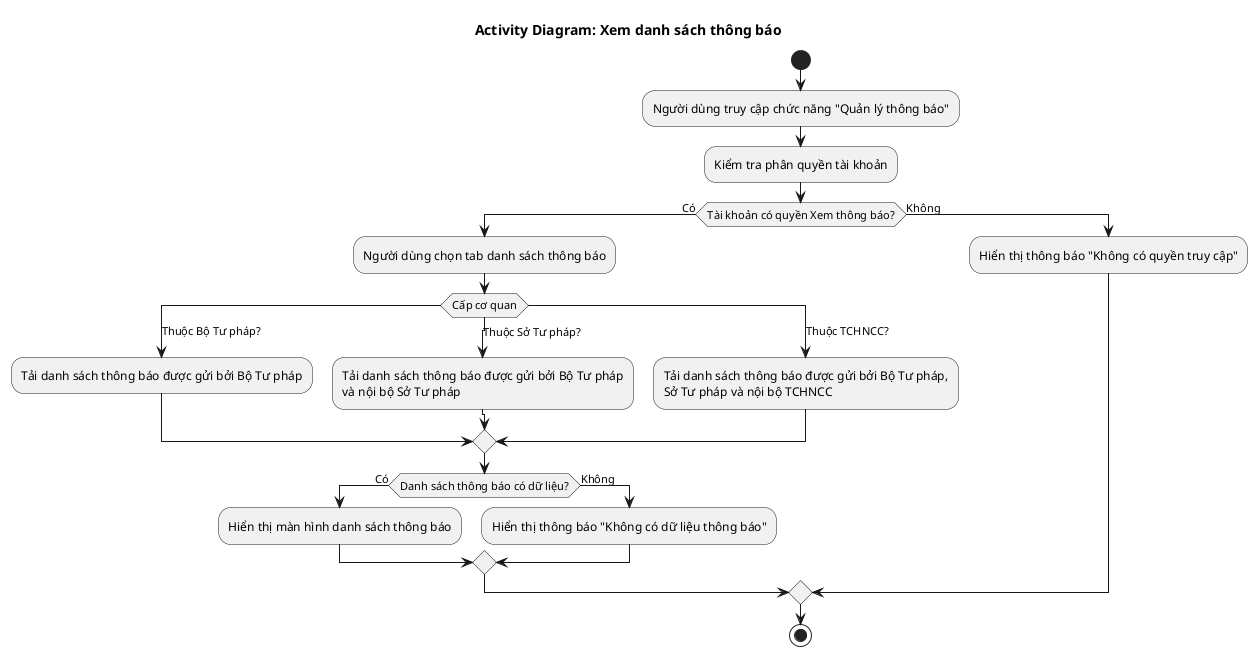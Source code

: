 @startuml AD_Noti_List
!pragma layout smetana
title Activity Diagram: Xem danh sách thông báo

start
:Người dùng truy cập chức năng "Quản lý thông báo";
:Kiểm tra phân quyền tài khoản;

if (Tài khoản có quyền Xem thông báo?) then (Có)
  :Người dùng chọn tab danh sách thông báo;
  Switch (Cấp cơ quan)
    case (Thuộc Bộ Tư pháp?) 
    :Tải danh sách thông báo được gửi bởi Bộ Tư pháp;
    case (Thuộc Sở Tư pháp?) 
    :Tải danh sách thông báo được gửi bởi Bộ Tư pháp\nvà nội bộ Sở Tư pháp;
    case (Thuộc TCHNCC?)
    :Tải danh sách thông báo được gửi bởi Bộ Tư pháp,\nSở Tư pháp và nội bộ TCHNCC;
  endswitch
  if (Danh sách thông báo có dữ liệu?) then (Có)
  :Hiển thị màn hình danh sách thông báo;
  else (Không)
    :Hiển thị thông báo "Không có dữ liệu thông báo";
  endif
else (Không)
  :Hiển thị thông báo "Không có quyền truy cập";
endif
stop

@enduml